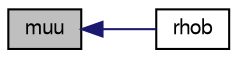 digraph "muu"
{
  bgcolor="transparent";
  edge [fontname="FreeSans",fontsize="10",labelfontname="FreeSans",labelfontsize="10"];
  node [fontname="FreeSans",fontsize="10",shape=record];
  rankdir="LR";
  Node67 [label="muu",height=0.2,width=0.4,color="black", fillcolor="grey75", style="filled", fontcolor="black"];
  Node67 -> Node68 [dir="back",color="midnightblue",fontsize="10",style="solid",fontname="FreeSans"];
  Node68 [label="rhob",height=0.2,width=0.4,color="black",URL="$a30174.html#a55403fe04033a8d253e65eb136409603",tooltip="Burnt gas density [kg/m^3]. "];
}
